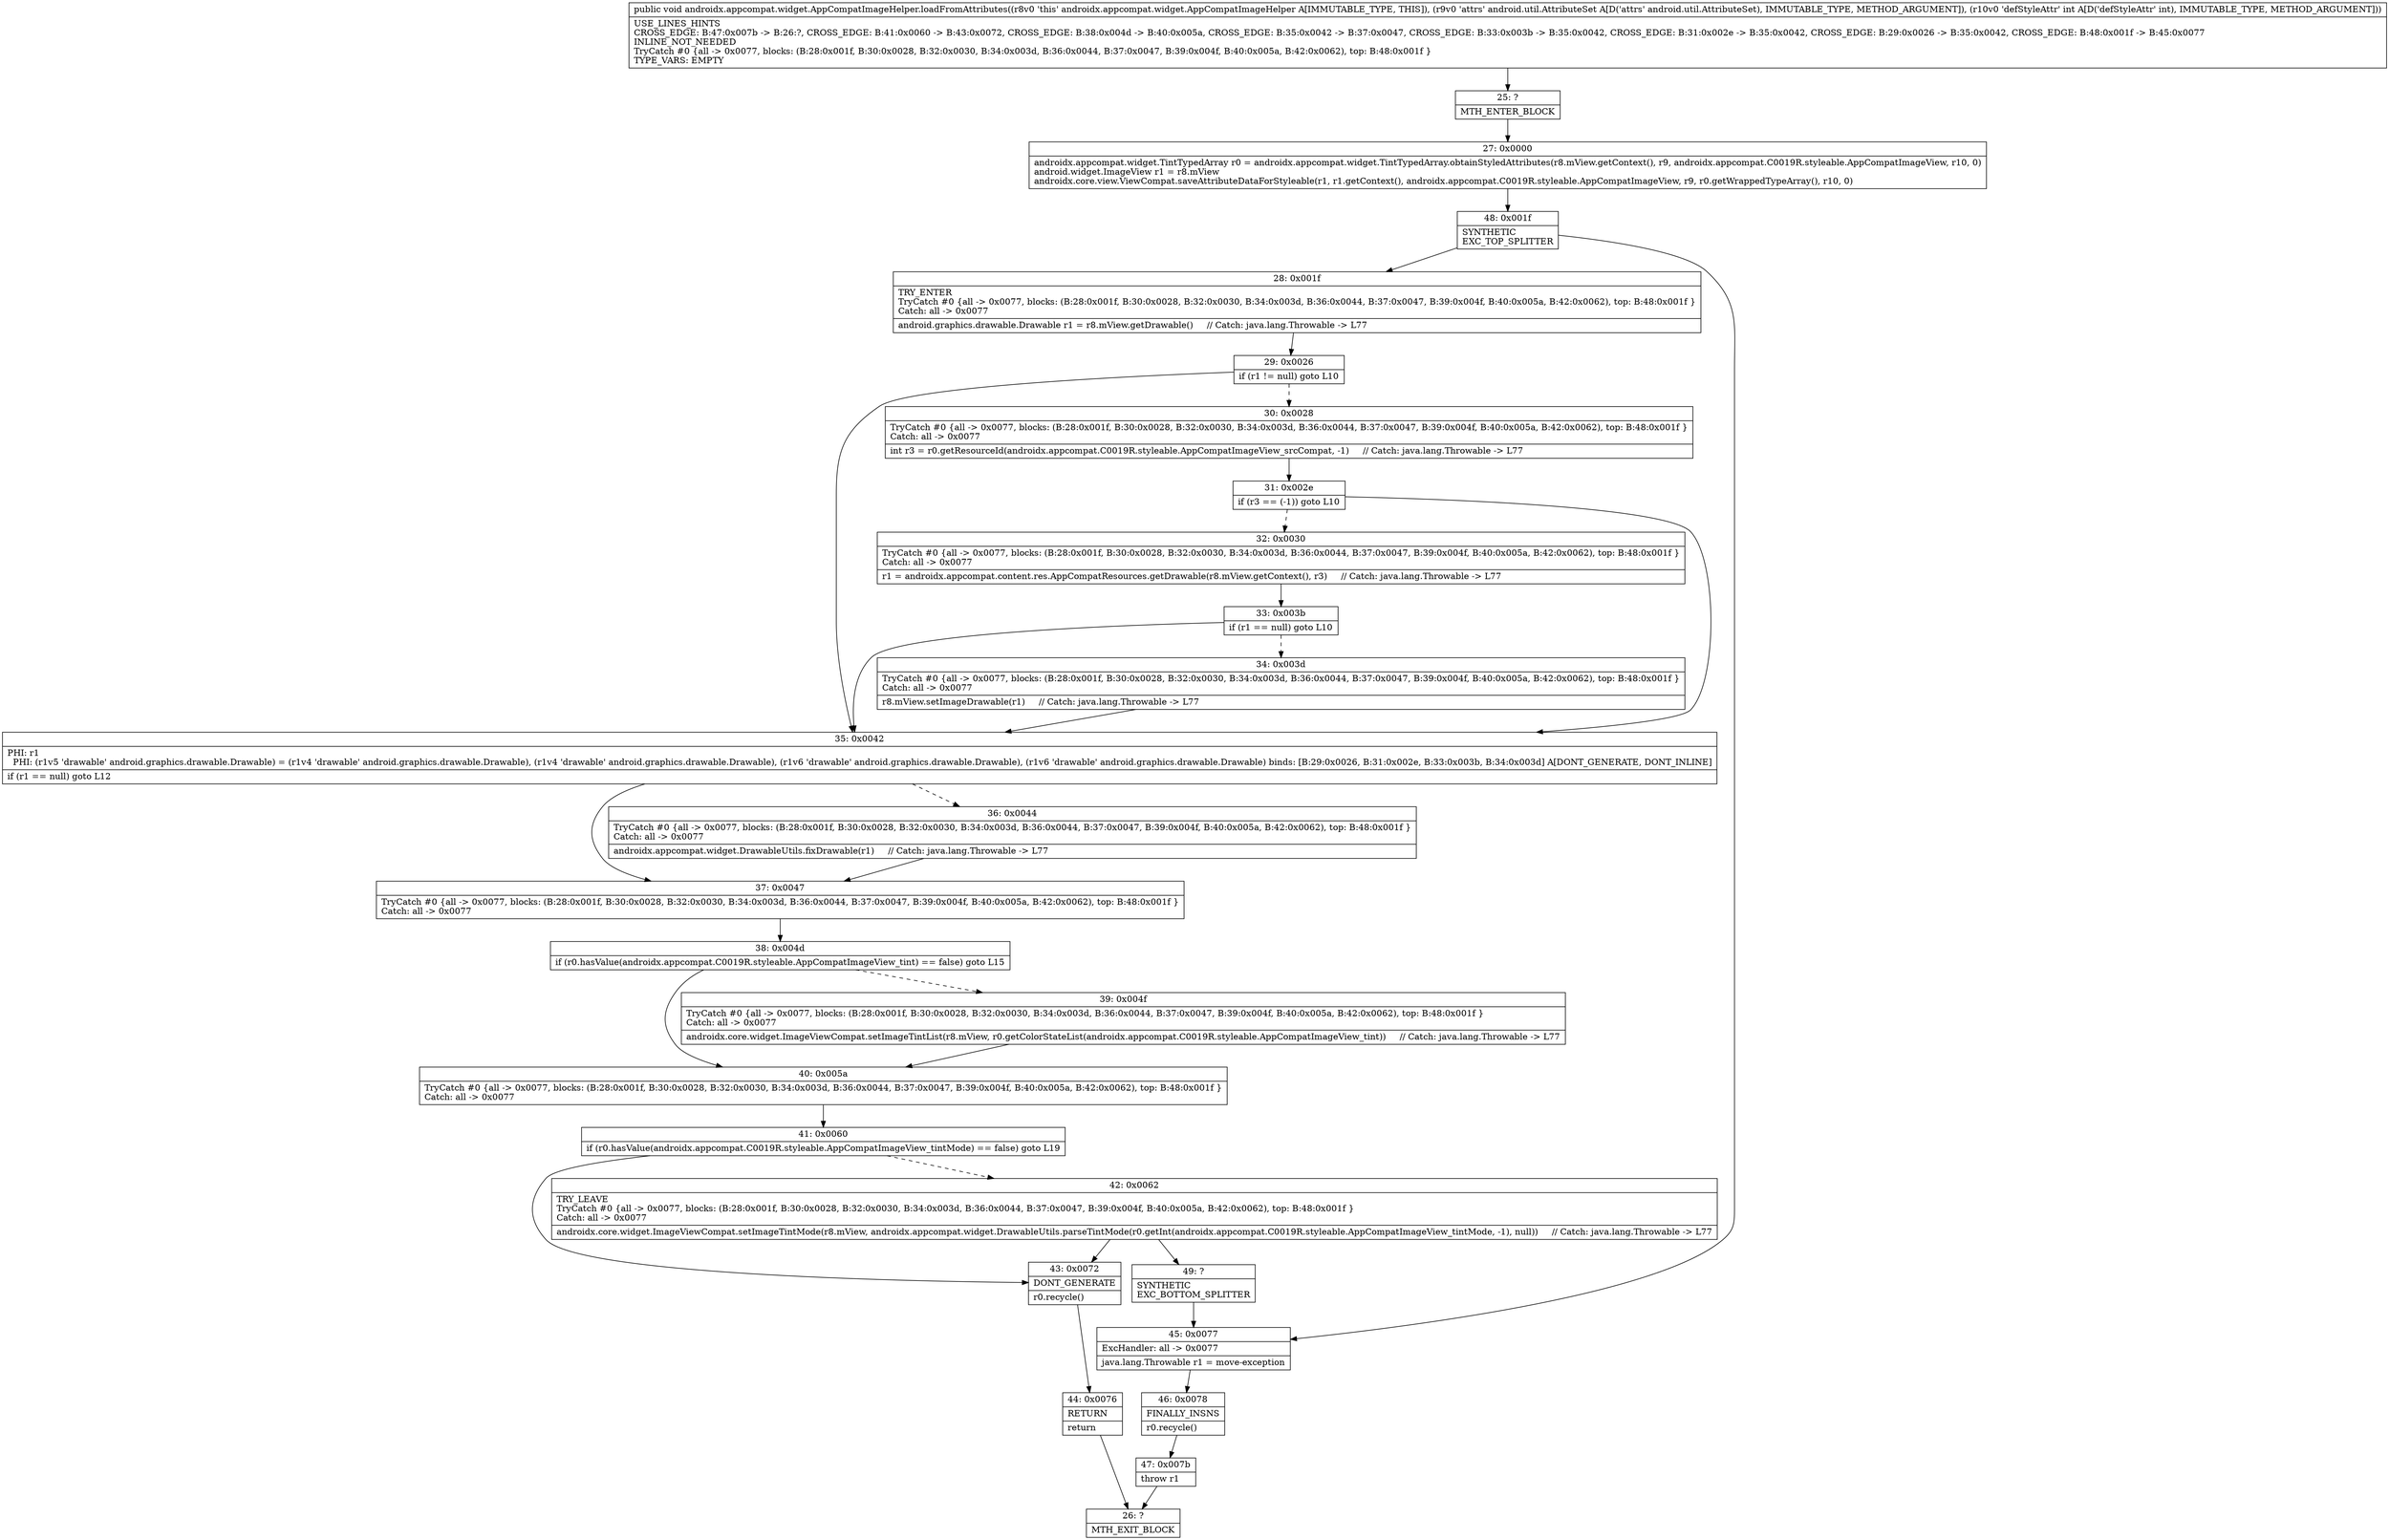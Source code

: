 digraph "CFG forandroidx.appcompat.widget.AppCompatImageHelper.loadFromAttributes(Landroid\/util\/AttributeSet;I)V" {
Node_25 [shape=record,label="{25\:\ ?|MTH_ENTER_BLOCK\l}"];
Node_27 [shape=record,label="{27\:\ 0x0000|androidx.appcompat.widget.TintTypedArray r0 = androidx.appcompat.widget.TintTypedArray.obtainStyledAttributes(r8.mView.getContext(), r9, androidx.appcompat.C0019R.styleable.AppCompatImageView, r10, 0)\landroid.widget.ImageView r1 = r8.mView\landroidx.core.view.ViewCompat.saveAttributeDataForStyleable(r1, r1.getContext(), androidx.appcompat.C0019R.styleable.AppCompatImageView, r9, r0.getWrappedTypeArray(), r10, 0)\l}"];
Node_48 [shape=record,label="{48\:\ 0x001f|SYNTHETIC\lEXC_TOP_SPLITTER\l}"];
Node_28 [shape=record,label="{28\:\ 0x001f|TRY_ENTER\lTryCatch #0 \{all \-\> 0x0077, blocks: (B:28:0x001f, B:30:0x0028, B:32:0x0030, B:34:0x003d, B:36:0x0044, B:37:0x0047, B:39:0x004f, B:40:0x005a, B:42:0x0062), top: B:48:0x001f \}\lCatch: all \-\> 0x0077\l|android.graphics.drawable.Drawable r1 = r8.mView.getDrawable()     \/\/ Catch: java.lang.Throwable \-\> L77\l}"];
Node_29 [shape=record,label="{29\:\ 0x0026|if (r1 != null) goto L10\l}"];
Node_30 [shape=record,label="{30\:\ 0x0028|TryCatch #0 \{all \-\> 0x0077, blocks: (B:28:0x001f, B:30:0x0028, B:32:0x0030, B:34:0x003d, B:36:0x0044, B:37:0x0047, B:39:0x004f, B:40:0x005a, B:42:0x0062), top: B:48:0x001f \}\lCatch: all \-\> 0x0077\l|int r3 = r0.getResourceId(androidx.appcompat.C0019R.styleable.AppCompatImageView_srcCompat, \-1)     \/\/ Catch: java.lang.Throwable \-\> L77\l}"];
Node_31 [shape=record,label="{31\:\ 0x002e|if (r3 == (\-1)) goto L10\l}"];
Node_32 [shape=record,label="{32\:\ 0x0030|TryCatch #0 \{all \-\> 0x0077, blocks: (B:28:0x001f, B:30:0x0028, B:32:0x0030, B:34:0x003d, B:36:0x0044, B:37:0x0047, B:39:0x004f, B:40:0x005a, B:42:0x0062), top: B:48:0x001f \}\lCatch: all \-\> 0x0077\l|r1 = androidx.appcompat.content.res.AppCompatResources.getDrawable(r8.mView.getContext(), r3)     \/\/ Catch: java.lang.Throwable \-\> L77\l}"];
Node_33 [shape=record,label="{33\:\ 0x003b|if (r1 == null) goto L10\l}"];
Node_34 [shape=record,label="{34\:\ 0x003d|TryCatch #0 \{all \-\> 0x0077, blocks: (B:28:0x001f, B:30:0x0028, B:32:0x0030, B:34:0x003d, B:36:0x0044, B:37:0x0047, B:39:0x004f, B:40:0x005a, B:42:0x0062), top: B:48:0x001f \}\lCatch: all \-\> 0x0077\l|r8.mView.setImageDrawable(r1)     \/\/ Catch: java.lang.Throwable \-\> L77\l}"];
Node_35 [shape=record,label="{35\:\ 0x0042|PHI: r1 \l  PHI: (r1v5 'drawable' android.graphics.drawable.Drawable) = (r1v4 'drawable' android.graphics.drawable.Drawable), (r1v4 'drawable' android.graphics.drawable.Drawable), (r1v6 'drawable' android.graphics.drawable.Drawable), (r1v6 'drawable' android.graphics.drawable.Drawable) binds: [B:29:0x0026, B:31:0x002e, B:33:0x003b, B:34:0x003d] A[DONT_GENERATE, DONT_INLINE]\l|if (r1 == null) goto L12\l}"];
Node_36 [shape=record,label="{36\:\ 0x0044|TryCatch #0 \{all \-\> 0x0077, blocks: (B:28:0x001f, B:30:0x0028, B:32:0x0030, B:34:0x003d, B:36:0x0044, B:37:0x0047, B:39:0x004f, B:40:0x005a, B:42:0x0062), top: B:48:0x001f \}\lCatch: all \-\> 0x0077\l|androidx.appcompat.widget.DrawableUtils.fixDrawable(r1)     \/\/ Catch: java.lang.Throwable \-\> L77\l}"];
Node_37 [shape=record,label="{37\:\ 0x0047|TryCatch #0 \{all \-\> 0x0077, blocks: (B:28:0x001f, B:30:0x0028, B:32:0x0030, B:34:0x003d, B:36:0x0044, B:37:0x0047, B:39:0x004f, B:40:0x005a, B:42:0x0062), top: B:48:0x001f \}\lCatch: all \-\> 0x0077\l}"];
Node_38 [shape=record,label="{38\:\ 0x004d|if (r0.hasValue(androidx.appcompat.C0019R.styleable.AppCompatImageView_tint) == false) goto L15\l}"];
Node_39 [shape=record,label="{39\:\ 0x004f|TryCatch #0 \{all \-\> 0x0077, blocks: (B:28:0x001f, B:30:0x0028, B:32:0x0030, B:34:0x003d, B:36:0x0044, B:37:0x0047, B:39:0x004f, B:40:0x005a, B:42:0x0062), top: B:48:0x001f \}\lCatch: all \-\> 0x0077\l|androidx.core.widget.ImageViewCompat.setImageTintList(r8.mView, r0.getColorStateList(androidx.appcompat.C0019R.styleable.AppCompatImageView_tint))     \/\/ Catch: java.lang.Throwable \-\> L77\l}"];
Node_40 [shape=record,label="{40\:\ 0x005a|TryCatch #0 \{all \-\> 0x0077, blocks: (B:28:0x001f, B:30:0x0028, B:32:0x0030, B:34:0x003d, B:36:0x0044, B:37:0x0047, B:39:0x004f, B:40:0x005a, B:42:0x0062), top: B:48:0x001f \}\lCatch: all \-\> 0x0077\l}"];
Node_41 [shape=record,label="{41\:\ 0x0060|if (r0.hasValue(androidx.appcompat.C0019R.styleable.AppCompatImageView_tintMode) == false) goto L19\l}"];
Node_42 [shape=record,label="{42\:\ 0x0062|TRY_LEAVE\lTryCatch #0 \{all \-\> 0x0077, blocks: (B:28:0x001f, B:30:0x0028, B:32:0x0030, B:34:0x003d, B:36:0x0044, B:37:0x0047, B:39:0x004f, B:40:0x005a, B:42:0x0062), top: B:48:0x001f \}\lCatch: all \-\> 0x0077\l|androidx.core.widget.ImageViewCompat.setImageTintMode(r8.mView, androidx.appcompat.widget.DrawableUtils.parseTintMode(r0.getInt(androidx.appcompat.C0019R.styleable.AppCompatImageView_tintMode, \-1), null))     \/\/ Catch: java.lang.Throwable \-\> L77\l}"];
Node_49 [shape=record,label="{49\:\ ?|SYNTHETIC\lEXC_BOTTOM_SPLITTER\l}"];
Node_43 [shape=record,label="{43\:\ 0x0072|DONT_GENERATE\l|r0.recycle()\l}"];
Node_44 [shape=record,label="{44\:\ 0x0076|RETURN\l|return\l}"];
Node_26 [shape=record,label="{26\:\ ?|MTH_EXIT_BLOCK\l}"];
Node_45 [shape=record,label="{45\:\ 0x0077|ExcHandler: all \-\> 0x0077\l|java.lang.Throwable r1 = move\-exception\l}"];
Node_46 [shape=record,label="{46\:\ 0x0078|FINALLY_INSNS\l|r0.recycle()\l}"];
Node_47 [shape=record,label="{47\:\ 0x007b|throw r1\l}"];
MethodNode[shape=record,label="{public void androidx.appcompat.widget.AppCompatImageHelper.loadFromAttributes((r8v0 'this' androidx.appcompat.widget.AppCompatImageHelper A[IMMUTABLE_TYPE, THIS]), (r9v0 'attrs' android.util.AttributeSet A[D('attrs' android.util.AttributeSet), IMMUTABLE_TYPE, METHOD_ARGUMENT]), (r10v0 'defStyleAttr' int A[D('defStyleAttr' int), IMMUTABLE_TYPE, METHOD_ARGUMENT]))  | USE_LINES_HINTS\lCROSS_EDGE: B:47:0x007b \-\> B:26:?, CROSS_EDGE: B:41:0x0060 \-\> B:43:0x0072, CROSS_EDGE: B:38:0x004d \-\> B:40:0x005a, CROSS_EDGE: B:35:0x0042 \-\> B:37:0x0047, CROSS_EDGE: B:33:0x003b \-\> B:35:0x0042, CROSS_EDGE: B:31:0x002e \-\> B:35:0x0042, CROSS_EDGE: B:29:0x0026 \-\> B:35:0x0042, CROSS_EDGE: B:48:0x001f \-\> B:45:0x0077\lINLINE_NOT_NEEDED\lTryCatch #0 \{all \-\> 0x0077, blocks: (B:28:0x001f, B:30:0x0028, B:32:0x0030, B:34:0x003d, B:36:0x0044, B:37:0x0047, B:39:0x004f, B:40:0x005a, B:42:0x0062), top: B:48:0x001f \}\lTYPE_VARS: EMPTY\l}"];
MethodNode -> Node_25;Node_25 -> Node_27;
Node_27 -> Node_48;
Node_48 -> Node_28;
Node_48 -> Node_45;
Node_28 -> Node_29;
Node_29 -> Node_30[style=dashed];
Node_29 -> Node_35;
Node_30 -> Node_31;
Node_31 -> Node_32[style=dashed];
Node_31 -> Node_35;
Node_32 -> Node_33;
Node_33 -> Node_34[style=dashed];
Node_33 -> Node_35;
Node_34 -> Node_35;
Node_35 -> Node_36[style=dashed];
Node_35 -> Node_37;
Node_36 -> Node_37;
Node_37 -> Node_38;
Node_38 -> Node_39[style=dashed];
Node_38 -> Node_40;
Node_39 -> Node_40;
Node_40 -> Node_41;
Node_41 -> Node_42[style=dashed];
Node_41 -> Node_43;
Node_42 -> Node_43;
Node_42 -> Node_49;
Node_49 -> Node_45;
Node_43 -> Node_44;
Node_44 -> Node_26;
Node_45 -> Node_46;
Node_46 -> Node_47;
Node_47 -> Node_26;
}

